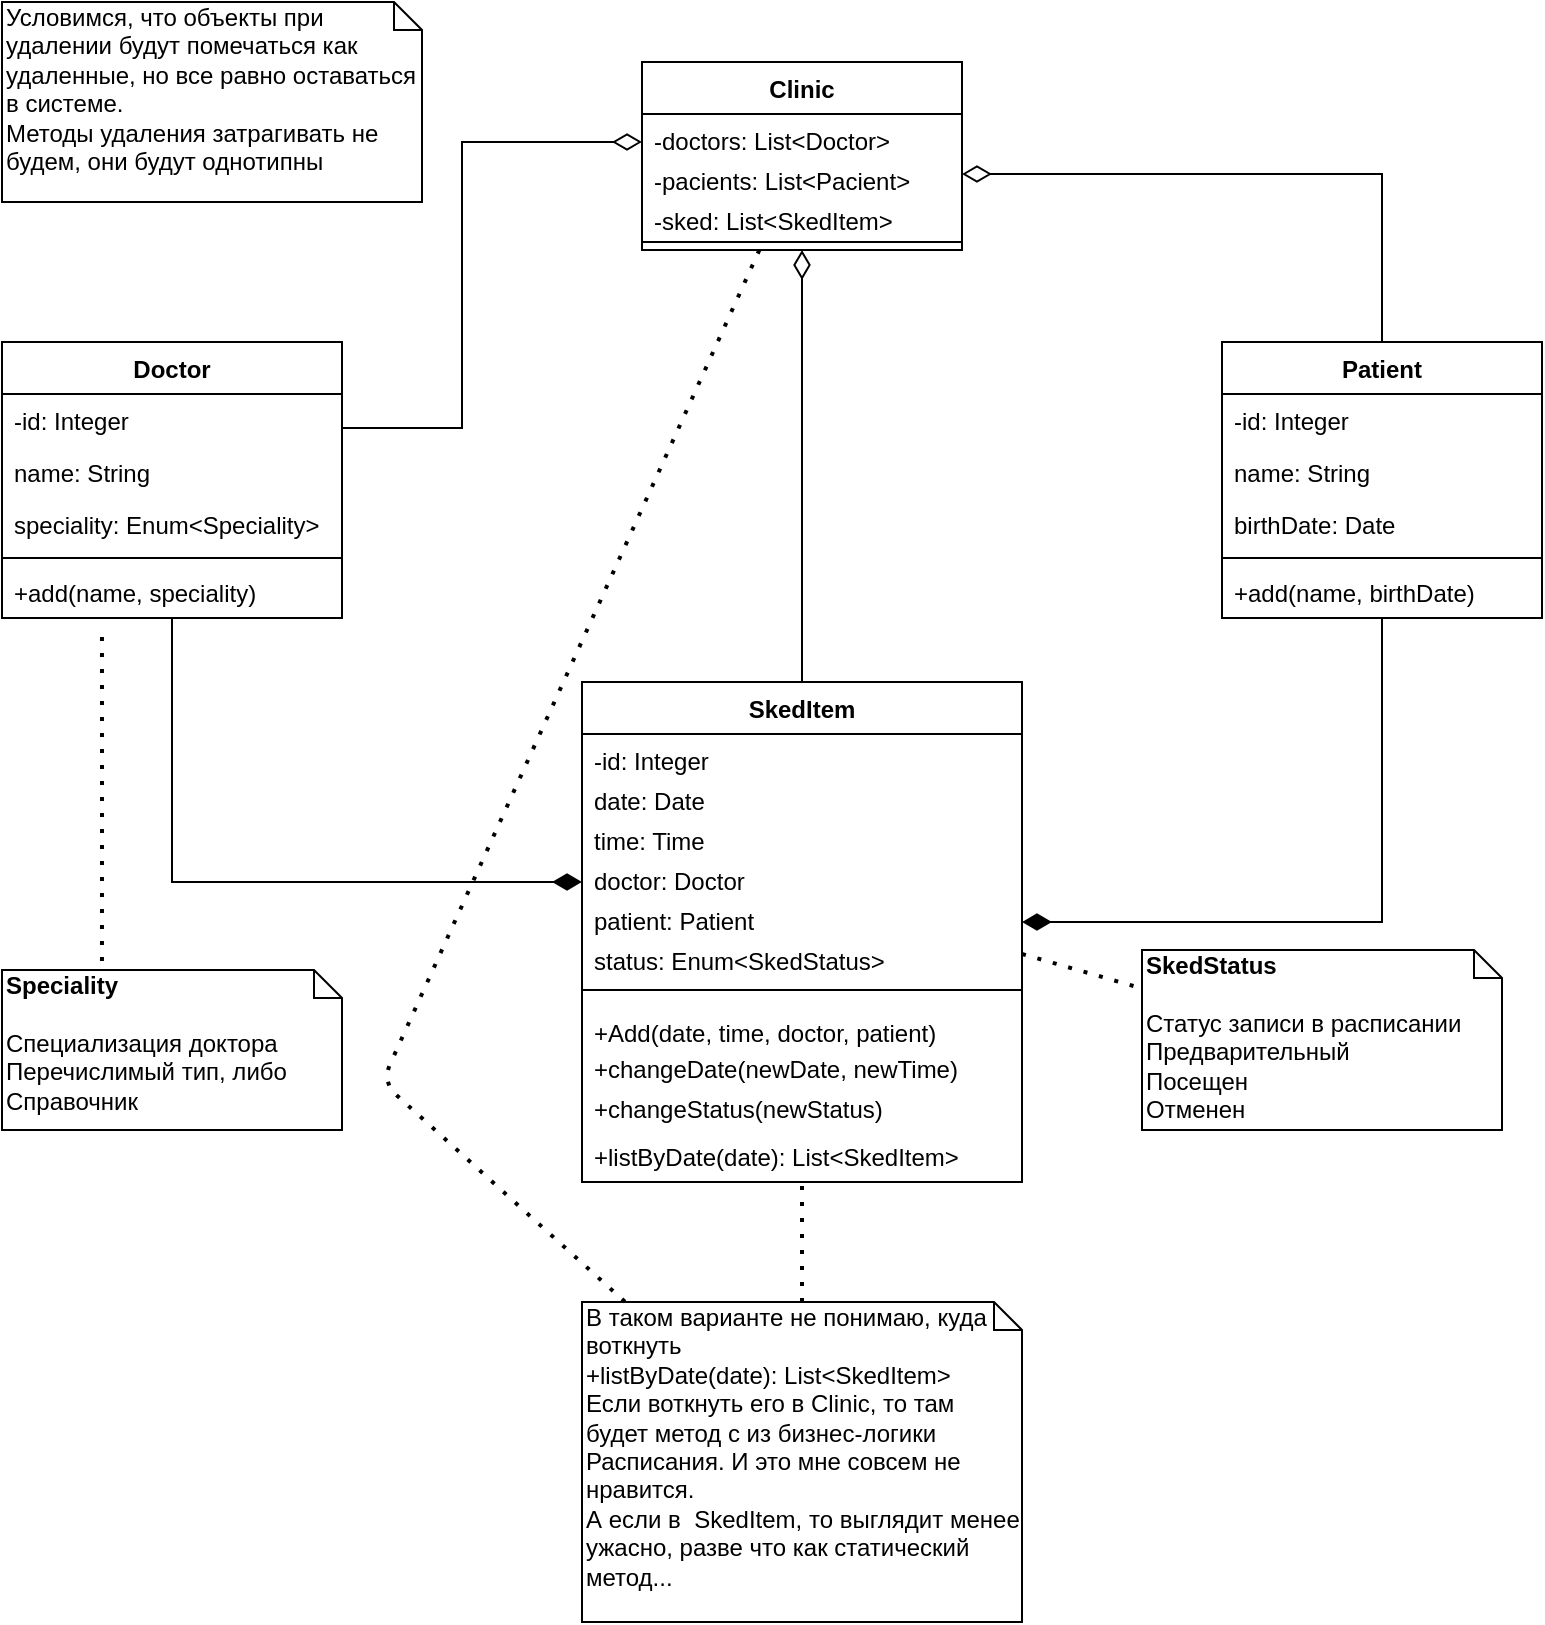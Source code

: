 <mxfile version="13.8.0" type="github" pages="2">
  <diagram id="C5RBs43oDa-KdzZeNtuy" name="Actual">
    <mxGraphModel dx="1422" dy="882" grid="1" gridSize="10" guides="1" tooltips="1" connect="1" arrows="1" fold="1" page="1" pageScale="1" pageWidth="827" pageHeight="1169" math="0" shadow="0">
      <root>
        <mxCell id="WIyWlLk6GJQsqaUBKTNV-0" />
        <mxCell id="WIyWlLk6GJQsqaUBKTNV-1" parent="WIyWlLk6GJQsqaUBKTNV-0" />
        <mxCell id="gz5u4yHDHs7ERX3W2ZZz-30" style="edgeStyle=orthogonalEdgeStyle;rounded=0;sketch=0;jumpSize=10;orthogonalLoop=1;jettySize=auto;html=1;entryX=1;entryY=0.5;entryDx=0;entryDy=0;shadow=0;startArrow=none;startFill=0;endArrow=diamondThin;endFill=0;endSize=12;" parent="WIyWlLk6GJQsqaUBKTNV-1" source="rfnlGcpkdzYErw1_nGnr-9" target="rfnlGcpkdzYErw1_nGnr-1" edge="1">
          <mxGeometry relative="1" as="geometry">
            <mxPoint x="680" y="206" as="sourcePoint" />
          </mxGeometry>
        </mxCell>
        <mxCell id="gz5u4yHDHs7ERX3W2ZZz-29" style="edgeStyle=orthogonalEdgeStyle;rounded=0;sketch=0;orthogonalLoop=1;jettySize=auto;html=1;shadow=0;startArrow=none;startFill=0;endArrow=diamondThin;endFill=0;endSize=12;jumpSize=10;" parent="WIyWlLk6GJQsqaUBKTNV-1" source="rfnlGcpkdzYErw1_nGnr-5" target="gz5u4yHDHs7ERX3W2ZZz-0" edge="1">
          <mxGeometry relative="1" as="geometry">
            <mxPoint x="185" y="206" as="sourcePoint" />
            <Array as="points">
              <mxPoint x="260" y="233" />
              <mxPoint x="260" y="90" />
            </Array>
          </mxGeometry>
        </mxCell>
        <mxCell id="gz5u4yHDHs7ERX3W2ZZz-0" value="Clinic" style="swimlane;fontStyle=1;align=center;verticalAlign=top;childLayout=stackLayout;horizontal=1;startSize=26;horizontalStack=0;resizeParent=1;resizeParentMax=0;resizeLast=0;collapsible=1;marginBottom=0;" parent="WIyWlLk6GJQsqaUBKTNV-1" vertex="1">
          <mxGeometry x="350" y="50" width="160" height="94" as="geometry" />
        </mxCell>
        <mxCell id="rfnlGcpkdzYErw1_nGnr-2" value="-doctors: List&lt;Doctor&gt;" style="text;strokeColor=none;fillColor=none;align=left;verticalAlign=top;spacingLeft=4;spacingRight=4;overflow=hidden;rotatable=0;points=[[0,0.5],[1,0.5]];portConstraint=eastwest;" parent="gz5u4yHDHs7ERX3W2ZZz-0" vertex="1">
          <mxGeometry y="26" width="160" height="20" as="geometry" />
        </mxCell>
        <mxCell id="rfnlGcpkdzYErw1_nGnr-1" value="-pacients: List&lt;Pacient&gt;" style="text;strokeColor=none;fillColor=none;align=left;verticalAlign=top;spacingLeft=4;spacingRight=4;overflow=hidden;rotatable=0;points=[[0,0.5],[1,0.5]];portConstraint=eastwest;" parent="gz5u4yHDHs7ERX3W2ZZz-0" vertex="1">
          <mxGeometry y="46" width="160" height="20" as="geometry" />
        </mxCell>
        <mxCell id="rfnlGcpkdzYErw1_nGnr-0" value="-sked: List&lt;SkedItem&gt;" style="text;strokeColor=none;fillColor=none;align=left;verticalAlign=top;spacingLeft=4;spacingRight=4;overflow=hidden;rotatable=0;points=[[0,0.5],[1,0.5]];portConstraint=eastwest;" parent="gz5u4yHDHs7ERX3W2ZZz-0" vertex="1">
          <mxGeometry y="66" width="160" height="20" as="geometry" />
        </mxCell>
        <mxCell id="gz5u4yHDHs7ERX3W2ZZz-2" value="" style="line;strokeWidth=1;fillColor=none;align=left;verticalAlign=middle;spacingTop=-1;spacingLeft=3;spacingRight=3;rotatable=0;labelPosition=right;points=[];portConstraint=eastwest;" parent="gz5u4yHDHs7ERX3W2ZZz-0" vertex="1">
          <mxGeometry y="86" width="160" height="8" as="geometry" />
        </mxCell>
        <mxCell id="gz5u4yHDHs7ERX3W2ZZz-33" style="edgeStyle=orthogonalEdgeStyle;rounded=0;sketch=0;jumpSize=10;orthogonalLoop=1;jettySize=auto;html=1;shadow=0;startArrow=none;startFill=0;endArrow=diamondThin;endFill=1;endSize=12;" parent="WIyWlLk6GJQsqaUBKTNV-1" source="rfnlGcpkdzYErw1_nGnr-5" target="gz5u4yHDHs7ERX3W2ZZz-8" edge="1">
          <mxGeometry relative="1" as="geometry">
            <mxPoint x="180" y="479" as="sourcePoint" />
            <mxPoint x="70" y="300" as="targetPoint" />
            <Array as="points">
              <mxPoint x="115" y="460" />
            </Array>
          </mxGeometry>
        </mxCell>
        <mxCell id="gz5u4yHDHs7ERX3W2ZZz-8" value="SkedItem" style="swimlane;fontStyle=1;align=center;verticalAlign=top;childLayout=stackLayout;horizontal=1;startSize=26;horizontalStack=0;resizeParent=1;resizeParentMax=0;resizeLast=0;collapsible=1;marginBottom=0;" parent="WIyWlLk6GJQsqaUBKTNV-1" vertex="1">
          <mxGeometry x="320" y="360" width="220" height="250" as="geometry" />
        </mxCell>
        <mxCell id="gz5u4yHDHs7ERX3W2ZZz-37" value="-id: Integer" style="text;strokeColor=none;fillColor=none;align=left;verticalAlign=top;spacingLeft=4;spacingRight=4;overflow=hidden;rotatable=0;points=[[0,0.5],[1,0.5]];portConstraint=eastwest;" parent="gz5u4yHDHs7ERX3W2ZZz-8" vertex="1">
          <mxGeometry y="26" width="220" height="20" as="geometry" />
        </mxCell>
        <mxCell id="rfnlGcpkdzYErw1_nGnr-20" value="date: Date" style="text;strokeColor=none;fillColor=none;align=left;verticalAlign=top;spacingLeft=4;spacingRight=4;overflow=hidden;rotatable=0;points=[[0,0.5],[1,0.5]];portConstraint=eastwest;" parent="gz5u4yHDHs7ERX3W2ZZz-8" vertex="1">
          <mxGeometry y="46" width="220" height="20" as="geometry" />
        </mxCell>
        <mxCell id="gz5u4yHDHs7ERX3W2ZZz-38" value="time: Time" style="text;strokeColor=none;fillColor=none;align=left;verticalAlign=top;spacingLeft=4;spacingRight=4;overflow=hidden;rotatable=0;points=[[0,0.5],[1,0.5]];portConstraint=eastwest;" parent="gz5u4yHDHs7ERX3W2ZZz-8" vertex="1">
          <mxGeometry y="66" width="220" height="20" as="geometry" />
        </mxCell>
        <mxCell id="rfnlGcpkdzYErw1_nGnr-14" value="doctor: Doctor" style="text;strokeColor=none;fillColor=none;align=left;verticalAlign=top;spacingLeft=4;spacingRight=4;overflow=hidden;rotatable=0;points=[[0,0.5],[1,0.5]];portConstraint=eastwest;" parent="gz5u4yHDHs7ERX3W2ZZz-8" vertex="1">
          <mxGeometry y="86" width="220" height="20" as="geometry" />
        </mxCell>
        <mxCell id="rfnlGcpkdzYErw1_nGnr-15" value="patient: Patient" style="text;strokeColor=none;fillColor=none;align=left;verticalAlign=top;spacingLeft=4;spacingRight=4;overflow=hidden;rotatable=0;points=[[0,0.5],[1,0.5]];portConstraint=eastwest;" parent="gz5u4yHDHs7ERX3W2ZZz-8" vertex="1">
          <mxGeometry y="106" width="220" height="20" as="geometry" />
        </mxCell>
        <mxCell id="rfnlGcpkdzYErw1_nGnr-22" value="status: Enum&lt;SkedStatus&gt;" style="text;strokeColor=none;fillColor=none;align=left;verticalAlign=top;spacingLeft=4;spacingRight=4;overflow=hidden;rotatable=0;points=[[0,0.5],[1,0.5]];portConstraint=eastwest;" parent="gz5u4yHDHs7ERX3W2ZZz-8" vertex="1">
          <mxGeometry y="126" width="220" height="20" as="geometry" />
        </mxCell>
        <mxCell id="gz5u4yHDHs7ERX3W2ZZz-10" value="" style="line;strokeWidth=1;fillColor=none;align=left;verticalAlign=middle;spacingTop=-1;spacingLeft=3;spacingRight=3;rotatable=0;labelPosition=right;points=[];portConstraint=eastwest;" parent="gz5u4yHDHs7ERX3W2ZZz-8" vertex="1">
          <mxGeometry y="146" width="220" height="16" as="geometry" />
        </mxCell>
        <mxCell id="rfnlGcpkdzYErw1_nGnr-23" value="+Add(date, time, doctor, patient)" style="text;strokeColor=none;fillColor=none;align=left;verticalAlign=top;spacingLeft=4;spacingRight=4;overflow=hidden;rotatable=0;points=[[0,0.5],[1,0.5]];portConstraint=eastwest;" parent="gz5u4yHDHs7ERX3W2ZZz-8" vertex="1">
          <mxGeometry y="162" width="220" height="18" as="geometry" />
        </mxCell>
        <mxCell id="rfnlGcpkdzYErw1_nGnr-24" value="+changeDate(newDate, newTime)" style="text;strokeColor=none;fillColor=none;align=left;verticalAlign=top;spacingLeft=4;spacingRight=4;overflow=hidden;rotatable=0;points=[[0,0.5],[1,0.5]];portConstraint=eastwest;" parent="gz5u4yHDHs7ERX3W2ZZz-8" vertex="1">
          <mxGeometry y="180" width="220" height="20" as="geometry" />
        </mxCell>
        <mxCell id="rfnlGcpkdzYErw1_nGnr-27" value="+changeStatus(newStatus)" style="text;strokeColor=none;fillColor=none;align=left;verticalAlign=top;spacingLeft=4;spacingRight=4;overflow=hidden;rotatable=0;points=[[0,0.5],[1,0.5]];portConstraint=eastwest;" parent="gz5u4yHDHs7ERX3W2ZZz-8" vertex="1">
          <mxGeometry y="200" width="220" height="24" as="geometry" />
        </mxCell>
        <mxCell id="wyjcbXv0Y3rbHrXeva_l-3" value="+listByDate(date): List&lt;SkedItem&gt;" style="text;strokeColor=none;fillColor=none;align=left;verticalAlign=top;spacingLeft=4;spacingRight=4;overflow=hidden;rotatable=0;points=[[0,0.5],[1,0.5]];portConstraint=eastwest;" parent="gz5u4yHDHs7ERX3W2ZZz-8" vertex="1">
          <mxGeometry y="224" width="220" height="26" as="geometry" />
        </mxCell>
        <mxCell id="rfnlGcpkdzYErw1_nGnr-13" style="edgeStyle=orthogonalEdgeStyle;rounded=0;sketch=0;orthogonalLoop=1;jettySize=auto;html=1;shadow=0;startArrow=none;startFill=0;endArrow=diamondThin;endFill=0;endSize=12;jumpSize=10;" parent="WIyWlLk6GJQsqaUBKTNV-1" source="gz5u4yHDHs7ERX3W2ZZz-8" target="gz5u4yHDHs7ERX3W2ZZz-0" edge="1">
          <mxGeometry relative="1" as="geometry">
            <mxPoint x="190" y="243" as="sourcePoint" />
            <mxPoint x="430" y="280" as="targetPoint" />
          </mxGeometry>
        </mxCell>
        <mxCell id="rfnlGcpkdzYErw1_nGnr-16" style="edgeStyle=orthogonalEdgeStyle;rounded=0;sketch=0;jumpSize=10;orthogonalLoop=1;jettySize=auto;html=1;shadow=0;startArrow=none;startFill=0;endArrow=diamondThin;endFill=1;endSize=12;" parent="WIyWlLk6GJQsqaUBKTNV-1" source="rfnlGcpkdzYErw1_nGnr-9" target="gz5u4yHDHs7ERX3W2ZZz-8" edge="1">
          <mxGeometry relative="1" as="geometry">
            <mxPoint x="110" y="286" as="sourcePoint" />
            <mxPoint x="360" y="470" as="targetPoint" />
            <Array as="points">
              <mxPoint x="720" y="480" />
            </Array>
          </mxGeometry>
        </mxCell>
        <mxCell id="rfnlGcpkdzYErw1_nGnr-28" value="&lt;b&gt;Speciality&lt;/b&gt;&lt;br&gt;&lt;br&gt;Специализация доктора&lt;br&gt;Перечислимый тип, либо Справочник" style="shape=note;whiteSpace=wrap;html=1;size=14;verticalAlign=top;align=left;spacingTop=-6;" parent="WIyWlLk6GJQsqaUBKTNV-1" vertex="1">
          <mxGeometry x="30" y="504" width="170" height="80" as="geometry" />
        </mxCell>
        <mxCell id="rfnlGcpkdzYErw1_nGnr-29" value="&lt;b&gt;SkedStatus&lt;/b&gt;&lt;br&gt;&lt;br&gt;Статус записи в расписании&lt;br&gt;Предварительный&lt;br&gt;Посещен&lt;br&gt;Отменен" style="shape=note;whiteSpace=wrap;html=1;size=14;verticalAlign=top;align=left;spacingTop=-6;" parent="WIyWlLk6GJQsqaUBKTNV-1" vertex="1">
          <mxGeometry x="600" y="494" width="180" height="90" as="geometry" />
        </mxCell>
        <mxCell id="rfnlGcpkdzYErw1_nGnr-5" value="Doctor" style="swimlane;fontStyle=1;align=center;verticalAlign=top;childLayout=stackLayout;horizontal=1;startSize=26;horizontalStack=0;resizeParent=1;resizeParentMax=0;resizeLast=0;collapsible=1;marginBottom=0;" parent="WIyWlLk6GJQsqaUBKTNV-1" vertex="1">
          <mxGeometry x="30" y="190" width="170" height="138" as="geometry" />
        </mxCell>
        <mxCell id="rfnlGcpkdzYErw1_nGnr-19" value="-id: Integer" style="text;strokeColor=none;fillColor=none;align=left;verticalAlign=top;spacingLeft=4;spacingRight=4;overflow=hidden;rotatable=0;points=[[0,0.5],[1,0.5]];portConstraint=eastwest;" parent="rfnlGcpkdzYErw1_nGnr-5" vertex="1">
          <mxGeometry y="26" width="170" height="26" as="geometry" />
        </mxCell>
        <mxCell id="rfnlGcpkdzYErw1_nGnr-6" value="name: String" style="text;strokeColor=none;fillColor=none;align=left;verticalAlign=top;spacingLeft=4;spacingRight=4;overflow=hidden;rotatable=0;points=[[0,0.5],[1,0.5]];portConstraint=eastwest;" parent="rfnlGcpkdzYErw1_nGnr-5" vertex="1">
          <mxGeometry y="52" width="170" height="26" as="geometry" />
        </mxCell>
        <mxCell id="rfnlGcpkdzYErw1_nGnr-17" value="speciality: Enum&lt;Speciality&gt;" style="text;strokeColor=none;fillColor=none;align=left;verticalAlign=top;spacingLeft=4;spacingRight=4;overflow=hidden;rotatable=0;points=[[0,0.5],[1,0.5]];portConstraint=eastwest;" parent="rfnlGcpkdzYErw1_nGnr-5" vertex="1">
          <mxGeometry y="78" width="170" height="26" as="geometry" />
        </mxCell>
        <mxCell id="rfnlGcpkdzYErw1_nGnr-7" value="" style="line;strokeWidth=1;fillColor=none;align=left;verticalAlign=middle;spacingTop=-1;spacingLeft=3;spacingRight=3;rotatable=0;labelPosition=right;points=[];portConstraint=eastwest;" parent="rfnlGcpkdzYErw1_nGnr-5" vertex="1">
          <mxGeometry y="104" width="170" height="8" as="geometry" />
        </mxCell>
        <mxCell id="rfnlGcpkdzYErw1_nGnr-8" value="+add(name, speciality)" style="text;strokeColor=none;fillColor=none;align=left;verticalAlign=top;spacingLeft=4;spacingRight=4;overflow=hidden;rotatable=0;points=[[0,0.5],[1,0.5]];portConstraint=eastwest;" parent="rfnlGcpkdzYErw1_nGnr-5" vertex="1">
          <mxGeometry y="112" width="170" height="26" as="geometry" />
        </mxCell>
        <mxCell id="rfnlGcpkdzYErw1_nGnr-9" value="Patient" style="swimlane;fontStyle=1;align=center;verticalAlign=top;childLayout=stackLayout;horizontal=1;startSize=26;horizontalStack=0;resizeParent=1;resizeParentMax=0;resizeLast=0;collapsible=1;marginBottom=0;" parent="WIyWlLk6GJQsqaUBKTNV-1" vertex="1">
          <mxGeometry x="640" y="190" width="160" height="138" as="geometry" />
        </mxCell>
        <mxCell id="rfnlGcpkdzYErw1_nGnr-18" value="-id: Integer" style="text;strokeColor=none;fillColor=none;align=left;verticalAlign=top;spacingLeft=4;spacingRight=4;overflow=hidden;rotatable=0;points=[[0,0.5],[1,0.5]];portConstraint=eastwest;" parent="rfnlGcpkdzYErw1_nGnr-9" vertex="1">
          <mxGeometry y="26" width="160" height="26" as="geometry" />
        </mxCell>
        <mxCell id="rfnlGcpkdzYErw1_nGnr-21" value="name: String" style="text;strokeColor=none;fillColor=none;align=left;verticalAlign=top;spacingLeft=4;spacingRight=4;overflow=hidden;rotatable=0;points=[[0,0.5],[1,0.5]];portConstraint=eastwest;" parent="rfnlGcpkdzYErw1_nGnr-9" vertex="1">
          <mxGeometry y="52" width="160" height="26" as="geometry" />
        </mxCell>
        <mxCell id="rfnlGcpkdzYErw1_nGnr-10" value="birthDate: Date" style="text;strokeColor=none;fillColor=none;align=left;verticalAlign=top;spacingLeft=4;spacingRight=4;overflow=hidden;rotatable=0;points=[[0,0.5],[1,0.5]];portConstraint=eastwest;" parent="rfnlGcpkdzYErw1_nGnr-9" vertex="1">
          <mxGeometry y="78" width="160" height="26" as="geometry" />
        </mxCell>
        <mxCell id="rfnlGcpkdzYErw1_nGnr-11" value="" style="line;strokeWidth=1;fillColor=none;align=left;verticalAlign=middle;spacingTop=-1;spacingLeft=3;spacingRight=3;rotatable=0;labelPosition=right;points=[];portConstraint=eastwest;" parent="rfnlGcpkdzYErw1_nGnr-9" vertex="1">
          <mxGeometry y="104" width="160" height="8" as="geometry" />
        </mxCell>
        <mxCell id="rfnlGcpkdzYErw1_nGnr-12" value="+add(name, birthDate)" style="text;strokeColor=none;fillColor=none;align=left;verticalAlign=top;spacingLeft=4;spacingRight=4;overflow=hidden;rotatable=0;points=[[0,0.5],[1,0.5]];portConstraint=eastwest;" parent="rfnlGcpkdzYErw1_nGnr-9" vertex="1">
          <mxGeometry y="112" width="160" height="26" as="geometry" />
        </mxCell>
        <mxCell id="rfnlGcpkdzYErw1_nGnr-30" value="" style="endArrow=none;dashed=1;html=1;dashPattern=1 3;strokeWidth=2;exitX=0.294;exitY=-0.057;exitDx=0;exitDy=0;exitPerimeter=0;entryX=0.294;entryY=1.154;entryDx=0;entryDy=0;entryPerimeter=0;" parent="WIyWlLk6GJQsqaUBKTNV-1" source="rfnlGcpkdzYErw1_nGnr-28" target="rfnlGcpkdzYErw1_nGnr-8" edge="1">
          <mxGeometry width="50" height="50" relative="1" as="geometry">
            <mxPoint x="390" y="450" as="sourcePoint" />
            <mxPoint x="440" y="400" as="targetPoint" />
            <Array as="points">
              <mxPoint x="80" y="400" />
            </Array>
          </mxGeometry>
        </mxCell>
        <mxCell id="rfnlGcpkdzYErw1_nGnr-31" value="" style="endArrow=none;dashed=1;html=1;dashPattern=1 3;strokeWidth=2;exitX=1;exitY=0.5;exitDx=0;exitDy=0;" parent="WIyWlLk6GJQsqaUBKTNV-1" source="rfnlGcpkdzYErw1_nGnr-22" target="rfnlGcpkdzYErw1_nGnr-29" edge="1">
          <mxGeometry width="50" height="50" relative="1" as="geometry">
            <mxPoint x="390" y="450" as="sourcePoint" />
            <mxPoint x="440" y="400" as="targetPoint" />
          </mxGeometry>
        </mxCell>
        <mxCell id="rfnlGcpkdzYErw1_nGnr-32" value="Условимся, что объекты при удалении будут помечаться как удаленные, но все равно оставаться в системе.&lt;br&gt;Методы удаления затрагивать не будем, они будут однотипны" style="shape=note;whiteSpace=wrap;html=1;size=14;verticalAlign=top;align=left;spacingTop=-6;" parent="WIyWlLk6GJQsqaUBKTNV-1" vertex="1">
          <mxGeometry x="30" y="20" width="210" height="100" as="geometry" />
        </mxCell>
        <mxCell id="3D1pl-3RAQfo5_xkP_K4-1" value="В таком варианте не понимаю, куда воткнуть&amp;nbsp;&lt;br&gt;&lt;span&gt;+listByDate(date): List&amp;lt;SkedItem&amp;gt;&lt;br&gt;&lt;/span&gt;Если воткнуть его в Clinic, то там будет метод с из бизнес-логики Расписания. И это мне совсем не нравится.&lt;br&gt;А если в&amp;nbsp; SkedItem, то выглядит менее ужасно, разве что как статический метод..." style="shape=note;whiteSpace=wrap;html=1;size=14;verticalAlign=top;align=left;spacingTop=-6;" vertex="1" parent="WIyWlLk6GJQsqaUBKTNV-1">
          <mxGeometry x="320" y="670" width="220" height="160" as="geometry" />
        </mxCell>
        <mxCell id="3D1pl-3RAQfo5_xkP_K4-2" value="" style="endArrow=none;dashed=1;html=1;dashPattern=1 3;strokeWidth=2;" edge="1" parent="WIyWlLk6GJQsqaUBKTNV-1" source="3D1pl-3RAQfo5_xkP_K4-1" target="gz5u4yHDHs7ERX3W2ZZz-8">
          <mxGeometry width="50" height="50" relative="1" as="geometry">
            <mxPoint x="390" y="780" as="sourcePoint" />
            <mxPoint x="440" y="730" as="targetPoint" />
          </mxGeometry>
        </mxCell>
        <mxCell id="3D1pl-3RAQfo5_xkP_K4-3" value="" style="endArrow=none;dashed=1;html=1;dashPattern=1 3;strokeWidth=2;" edge="1" parent="WIyWlLk6GJQsqaUBKTNV-1" source="gz5u4yHDHs7ERX3W2ZZz-0" target="3D1pl-3RAQfo5_xkP_K4-1">
          <mxGeometry width="50" height="50" relative="1" as="geometry">
            <mxPoint x="390" y="780" as="sourcePoint" />
            <mxPoint x="220" y="750" as="targetPoint" />
            <Array as="points">
              <mxPoint x="220" y="560" />
            </Array>
          </mxGeometry>
        </mxCell>
      </root>
    </mxGraphModel>
  </diagram>
  <diagram id="EusVqf7I4EKpuntJWX6y" name="Old">
    <mxGraphModel dx="1422" dy="882" grid="1" gridSize="10" guides="1" tooltips="1" connect="1" arrows="1" fold="1" page="1" pageScale="1" pageWidth="827" pageHeight="1169" math="0" shadow="0">
      <root>
        <mxCell id="aN6u7yB1DKZxCV5Vga13-0" />
        <mxCell id="aN6u7yB1DKZxCV5Vga13-1" parent="aN6u7yB1DKZxCV5Vga13-0" />
        <mxCell id="Q71p1MWhTe1LTBSPQIjX-0" style="edgeStyle=orthogonalEdgeStyle;rounded=0;sketch=0;jumpSize=10;orthogonalLoop=1;jettySize=auto;html=1;entryX=1;entryY=0.5;entryDx=0;entryDy=0;shadow=0;startArrow=none;startFill=0;endArrow=diamondThin;endFill=0;endSize=12;" edge="1" parent="aN6u7yB1DKZxCV5Vga13-1" source="Q71p1MWhTe1LTBSPQIjX-34" target="Q71p1MWhTe1LTBSPQIjX-4">
          <mxGeometry relative="1" as="geometry">
            <mxPoint x="680" y="206" as="sourcePoint" />
          </mxGeometry>
        </mxCell>
        <mxCell id="Q71p1MWhTe1LTBSPQIjX-1" style="edgeStyle=orthogonalEdgeStyle;rounded=0;sketch=0;orthogonalLoop=1;jettySize=auto;html=1;shadow=0;startArrow=none;startFill=0;endArrow=diamondThin;endFill=0;endSize=12;jumpSize=10;" edge="1" parent="aN6u7yB1DKZxCV5Vga13-1" source="Q71p1MWhTe1LTBSPQIjX-28" target="Q71p1MWhTe1LTBSPQIjX-2">
          <mxGeometry relative="1" as="geometry">
            <mxPoint x="185" y="206" as="sourcePoint" />
            <Array as="points">
              <mxPoint x="260" y="233" />
              <mxPoint x="260" y="90" />
            </Array>
          </mxGeometry>
        </mxCell>
        <mxCell id="Q71p1MWhTe1LTBSPQIjX-2" value="Clinic" style="swimlane;fontStyle=1;align=center;verticalAlign=top;childLayout=stackLayout;horizontal=1;startSize=26;horizontalStack=0;resizeParent=1;resizeParentMax=0;resizeLast=0;collapsible=1;marginBottom=0;" vertex="1" parent="aN6u7yB1DKZxCV5Vga13-1">
          <mxGeometry x="350" y="50" width="160" height="94" as="geometry" />
        </mxCell>
        <mxCell id="Q71p1MWhTe1LTBSPQIjX-3" value="-doctors: List&lt;Doctor&gt;" style="text;strokeColor=none;fillColor=none;align=left;verticalAlign=top;spacingLeft=4;spacingRight=4;overflow=hidden;rotatable=0;points=[[0,0.5],[1,0.5]];portConstraint=eastwest;" vertex="1" parent="Q71p1MWhTe1LTBSPQIjX-2">
          <mxGeometry y="26" width="160" height="20" as="geometry" />
        </mxCell>
        <mxCell id="Q71p1MWhTe1LTBSPQIjX-4" value="-pacients: List&lt;Pacient&gt;" style="text;strokeColor=none;fillColor=none;align=left;verticalAlign=top;spacingLeft=4;spacingRight=4;overflow=hidden;rotatable=0;points=[[0,0.5],[1,0.5]];portConstraint=eastwest;" vertex="1" parent="Q71p1MWhTe1LTBSPQIjX-2">
          <mxGeometry y="46" width="160" height="20" as="geometry" />
        </mxCell>
        <mxCell id="Q71p1MWhTe1LTBSPQIjX-5" value="-sked: Sked" style="text;strokeColor=none;fillColor=none;align=left;verticalAlign=top;spacingLeft=4;spacingRight=4;overflow=hidden;rotatable=0;points=[[0,0.5],[1,0.5]];portConstraint=eastwest;" vertex="1" parent="Q71p1MWhTe1LTBSPQIjX-2">
          <mxGeometry y="66" width="160" height="20" as="geometry" />
        </mxCell>
        <mxCell id="Q71p1MWhTe1LTBSPQIjX-6" value="" style="line;strokeWidth=1;fillColor=none;align=left;verticalAlign=middle;spacingTop=-1;spacingLeft=3;spacingRight=3;rotatable=0;labelPosition=right;points=[];portConstraint=eastwest;" vertex="1" parent="Q71p1MWhTe1LTBSPQIjX-2">
          <mxGeometry y="86" width="160" height="8" as="geometry" />
        </mxCell>
        <mxCell id="Q71p1MWhTe1LTBSPQIjX-7" style="edgeStyle=orthogonalEdgeStyle;rounded=0;sketch=0;jumpSize=10;orthogonalLoop=1;jettySize=auto;html=1;shadow=0;startArrow=none;startFill=0;endArrow=diamondThin;endFill=1;endSize=12;" edge="1" parent="aN6u7yB1DKZxCV5Vga13-1" source="Q71p1MWhTe1LTBSPQIjX-28" target="Q71p1MWhTe1LTBSPQIjX-12">
          <mxGeometry relative="1" as="geometry">
            <mxPoint x="180" y="479" as="sourcePoint" />
            <mxPoint x="70" y="300" as="targetPoint" />
            <Array as="points">
              <mxPoint x="115" y="460" />
            </Array>
          </mxGeometry>
        </mxCell>
        <mxCell id="Q71p1MWhTe1LTBSPQIjX-8" value="Sked" style="swimlane;fontStyle=1;align=center;verticalAlign=top;childLayout=stackLayout;horizontal=1;startSize=26;horizontalStack=0;resizeParent=1;resizeParentMax=0;resizeLast=0;collapsible=1;marginBottom=0;" vertex="1" parent="aN6u7yB1DKZxCV5Vga13-1">
          <mxGeometry x="320" y="220" width="220" height="86" as="geometry" />
        </mxCell>
        <mxCell id="Q71p1MWhTe1LTBSPQIjX-9" value="-items: List&lt;SkedItem&gt;" style="text;strokeColor=none;fillColor=none;align=left;verticalAlign=top;spacingLeft=4;spacingRight=4;overflow=hidden;rotatable=0;points=[[0,0.5],[1,0.5]];portConstraint=eastwest;" vertex="1" parent="Q71p1MWhTe1LTBSPQIjX-8">
          <mxGeometry y="26" width="220" height="26" as="geometry" />
        </mxCell>
        <mxCell id="Q71p1MWhTe1LTBSPQIjX-10" value="" style="line;strokeWidth=1;fillColor=none;align=left;verticalAlign=middle;spacingTop=-1;spacingLeft=3;spacingRight=3;rotatable=0;labelPosition=right;points=[];portConstraint=eastwest;" vertex="1" parent="Q71p1MWhTe1LTBSPQIjX-8">
          <mxGeometry y="52" width="220" height="8" as="geometry" />
        </mxCell>
        <mxCell id="Q71p1MWhTe1LTBSPQIjX-11" value="+listByDate(date): List&lt;SkedItem&gt;" style="text;strokeColor=none;fillColor=none;align=left;verticalAlign=top;spacingLeft=4;spacingRight=4;overflow=hidden;rotatable=0;points=[[0,0.5],[1,0.5]];portConstraint=eastwest;" vertex="1" parent="Q71p1MWhTe1LTBSPQIjX-8">
          <mxGeometry y="60" width="220" height="26" as="geometry" />
        </mxCell>
        <mxCell id="Q71p1MWhTe1LTBSPQIjX-12" value="SkedItem" style="swimlane;fontStyle=1;align=center;verticalAlign=top;childLayout=stackLayout;horizontal=1;startSize=26;horizontalStack=0;resizeParent=1;resizeParentMax=0;resizeLast=0;collapsible=1;marginBottom=0;" vertex="1" parent="aN6u7yB1DKZxCV5Vga13-1">
          <mxGeometry x="320" y="360" width="220" height="224" as="geometry" />
        </mxCell>
        <mxCell id="Q71p1MWhTe1LTBSPQIjX-13" value="-id: Integer" style="text;strokeColor=none;fillColor=none;align=left;verticalAlign=top;spacingLeft=4;spacingRight=4;overflow=hidden;rotatable=0;points=[[0,0.5],[1,0.5]];portConstraint=eastwest;" vertex="1" parent="Q71p1MWhTe1LTBSPQIjX-12">
          <mxGeometry y="26" width="220" height="20" as="geometry" />
        </mxCell>
        <mxCell id="Q71p1MWhTe1LTBSPQIjX-14" value="date: Date" style="text;strokeColor=none;fillColor=none;align=left;verticalAlign=top;spacingLeft=4;spacingRight=4;overflow=hidden;rotatable=0;points=[[0,0.5],[1,0.5]];portConstraint=eastwest;" vertex="1" parent="Q71p1MWhTe1LTBSPQIjX-12">
          <mxGeometry y="46" width="220" height="20" as="geometry" />
        </mxCell>
        <mxCell id="Q71p1MWhTe1LTBSPQIjX-15" value="time: Time" style="text;strokeColor=none;fillColor=none;align=left;verticalAlign=top;spacingLeft=4;spacingRight=4;overflow=hidden;rotatable=0;points=[[0,0.5],[1,0.5]];portConstraint=eastwest;" vertex="1" parent="Q71p1MWhTe1LTBSPQIjX-12">
          <mxGeometry y="66" width="220" height="20" as="geometry" />
        </mxCell>
        <mxCell id="Q71p1MWhTe1LTBSPQIjX-16" value="doctor: Doctor" style="text;strokeColor=none;fillColor=none;align=left;verticalAlign=top;spacingLeft=4;spacingRight=4;overflow=hidden;rotatable=0;points=[[0,0.5],[1,0.5]];portConstraint=eastwest;" vertex="1" parent="Q71p1MWhTe1LTBSPQIjX-12">
          <mxGeometry y="86" width="220" height="20" as="geometry" />
        </mxCell>
        <mxCell id="Q71p1MWhTe1LTBSPQIjX-17" value="patient: Patient" style="text;strokeColor=none;fillColor=none;align=left;verticalAlign=top;spacingLeft=4;spacingRight=4;overflow=hidden;rotatable=0;points=[[0,0.5],[1,0.5]];portConstraint=eastwest;" vertex="1" parent="Q71p1MWhTe1LTBSPQIjX-12">
          <mxGeometry y="106" width="220" height="20" as="geometry" />
        </mxCell>
        <mxCell id="Q71p1MWhTe1LTBSPQIjX-18" value="status: Enum&lt;SkedStatus&gt;" style="text;strokeColor=none;fillColor=none;align=left;verticalAlign=top;spacingLeft=4;spacingRight=4;overflow=hidden;rotatable=0;points=[[0,0.5],[1,0.5]];portConstraint=eastwest;" vertex="1" parent="Q71p1MWhTe1LTBSPQIjX-12">
          <mxGeometry y="126" width="220" height="20" as="geometry" />
        </mxCell>
        <mxCell id="Q71p1MWhTe1LTBSPQIjX-19" value="" style="line;strokeWidth=1;fillColor=none;align=left;verticalAlign=middle;spacingTop=-1;spacingLeft=3;spacingRight=3;rotatable=0;labelPosition=right;points=[];portConstraint=eastwest;" vertex="1" parent="Q71p1MWhTe1LTBSPQIjX-12">
          <mxGeometry y="146" width="220" height="16" as="geometry" />
        </mxCell>
        <mxCell id="Q71p1MWhTe1LTBSPQIjX-20" value="+Add(date, time, doctor, patient)" style="text;strokeColor=none;fillColor=none;align=left;verticalAlign=top;spacingLeft=4;spacingRight=4;overflow=hidden;rotatable=0;points=[[0,0.5],[1,0.5]];portConstraint=eastwest;" vertex="1" parent="Q71p1MWhTe1LTBSPQIjX-12">
          <mxGeometry y="162" width="220" height="18" as="geometry" />
        </mxCell>
        <mxCell id="Q71p1MWhTe1LTBSPQIjX-21" value="+changeDate(newDate, newTime)" style="text;strokeColor=none;fillColor=none;align=left;verticalAlign=top;spacingLeft=4;spacingRight=4;overflow=hidden;rotatable=0;points=[[0,0.5],[1,0.5]];portConstraint=eastwest;" vertex="1" parent="Q71p1MWhTe1LTBSPQIjX-12">
          <mxGeometry y="180" width="220" height="20" as="geometry" />
        </mxCell>
        <mxCell id="Q71p1MWhTe1LTBSPQIjX-22" value="+changeStatus(newStatus)" style="text;strokeColor=none;fillColor=none;align=left;verticalAlign=top;spacingLeft=4;spacingRight=4;overflow=hidden;rotatable=0;points=[[0,0.5],[1,0.5]];portConstraint=eastwest;" vertex="1" parent="Q71p1MWhTe1LTBSPQIjX-12">
          <mxGeometry y="200" width="220" height="24" as="geometry" />
        </mxCell>
        <mxCell id="Q71p1MWhTe1LTBSPQIjX-23" style="edgeStyle=orthogonalEdgeStyle;rounded=0;sketch=0;jumpSize=10;orthogonalLoop=1;jettySize=auto;html=1;shadow=0;startArrow=none;startFill=0;endArrow=diamondThin;endFill=1;endSize=12;startSize=6;" edge="1" parent="aN6u7yB1DKZxCV5Vga13-1" source="Q71p1MWhTe1LTBSPQIjX-8" target="Q71p1MWhTe1LTBSPQIjX-2">
          <mxGeometry relative="1" as="geometry">
            <mxPoint x="340" y="486.5" as="sourcePoint" />
            <mxPoint x="440" y="190" as="targetPoint" />
          </mxGeometry>
        </mxCell>
        <mxCell id="Q71p1MWhTe1LTBSPQIjX-24" style="edgeStyle=orthogonalEdgeStyle;rounded=0;sketch=0;orthogonalLoop=1;jettySize=auto;html=1;shadow=0;startArrow=none;startFill=0;endArrow=diamondThin;endFill=0;endSize=12;jumpSize=10;" edge="1" parent="aN6u7yB1DKZxCV5Vga13-1" source="Q71p1MWhTe1LTBSPQIjX-12" target="Q71p1MWhTe1LTBSPQIjX-8">
          <mxGeometry relative="1" as="geometry">
            <mxPoint x="190" y="243" as="sourcePoint" />
            <mxPoint x="360" y="117" as="targetPoint" />
          </mxGeometry>
        </mxCell>
        <mxCell id="Q71p1MWhTe1LTBSPQIjX-25" style="edgeStyle=orthogonalEdgeStyle;rounded=0;sketch=0;jumpSize=10;orthogonalLoop=1;jettySize=auto;html=1;shadow=0;startArrow=none;startFill=0;endArrow=diamondThin;endFill=1;endSize=12;" edge="1" parent="aN6u7yB1DKZxCV5Vga13-1" source="Q71p1MWhTe1LTBSPQIjX-34" target="Q71p1MWhTe1LTBSPQIjX-12">
          <mxGeometry relative="1" as="geometry">
            <mxPoint x="110" y="286" as="sourcePoint" />
            <mxPoint x="360" y="470" as="targetPoint" />
            <Array as="points">
              <mxPoint x="720" y="480" />
            </Array>
          </mxGeometry>
        </mxCell>
        <mxCell id="Q71p1MWhTe1LTBSPQIjX-26" value="&lt;b&gt;Speciality&lt;/b&gt;&lt;br&gt;&lt;br&gt;Специализация доктора&lt;br&gt;Перечислимый тип, либо Справочник" style="shape=note;whiteSpace=wrap;html=1;size=14;verticalAlign=top;align=left;spacingTop=-6;" vertex="1" parent="aN6u7yB1DKZxCV5Vga13-1">
          <mxGeometry x="30" y="504" width="170" height="80" as="geometry" />
        </mxCell>
        <mxCell id="Q71p1MWhTe1LTBSPQIjX-27" value="&lt;b&gt;SkedStatus&lt;/b&gt;&lt;br&gt;&lt;br&gt;Статус записи в расписании&lt;br&gt;Предварительный&lt;br&gt;Посещен&lt;br&gt;Отменен" style="shape=note;whiteSpace=wrap;html=1;size=14;verticalAlign=top;align=left;spacingTop=-6;" vertex="1" parent="aN6u7yB1DKZxCV5Vga13-1">
          <mxGeometry x="600" y="494" width="180" height="90" as="geometry" />
        </mxCell>
        <mxCell id="Q71p1MWhTe1LTBSPQIjX-28" value="Doctor" style="swimlane;fontStyle=1;align=center;verticalAlign=top;childLayout=stackLayout;horizontal=1;startSize=26;horizontalStack=0;resizeParent=1;resizeParentMax=0;resizeLast=0;collapsible=1;marginBottom=0;" vertex="1" parent="aN6u7yB1DKZxCV5Vga13-1">
          <mxGeometry x="30" y="190" width="170" height="138" as="geometry" />
        </mxCell>
        <mxCell id="Q71p1MWhTe1LTBSPQIjX-29" value="-id: Integer" style="text;strokeColor=none;fillColor=none;align=left;verticalAlign=top;spacingLeft=4;spacingRight=4;overflow=hidden;rotatable=0;points=[[0,0.5],[1,0.5]];portConstraint=eastwest;" vertex="1" parent="Q71p1MWhTe1LTBSPQIjX-28">
          <mxGeometry y="26" width="170" height="26" as="geometry" />
        </mxCell>
        <mxCell id="Q71p1MWhTe1LTBSPQIjX-30" value="name: String" style="text;strokeColor=none;fillColor=none;align=left;verticalAlign=top;spacingLeft=4;spacingRight=4;overflow=hidden;rotatable=0;points=[[0,0.5],[1,0.5]];portConstraint=eastwest;" vertex="1" parent="Q71p1MWhTe1LTBSPQIjX-28">
          <mxGeometry y="52" width="170" height="26" as="geometry" />
        </mxCell>
        <mxCell id="Q71p1MWhTe1LTBSPQIjX-31" value="speciality: Enum&lt;Speciality&gt;" style="text;strokeColor=none;fillColor=none;align=left;verticalAlign=top;spacingLeft=4;spacingRight=4;overflow=hidden;rotatable=0;points=[[0,0.5],[1,0.5]];portConstraint=eastwest;" vertex="1" parent="Q71p1MWhTe1LTBSPQIjX-28">
          <mxGeometry y="78" width="170" height="26" as="geometry" />
        </mxCell>
        <mxCell id="Q71p1MWhTe1LTBSPQIjX-32" value="" style="line;strokeWidth=1;fillColor=none;align=left;verticalAlign=middle;spacingTop=-1;spacingLeft=3;spacingRight=3;rotatable=0;labelPosition=right;points=[];portConstraint=eastwest;" vertex="1" parent="Q71p1MWhTe1LTBSPQIjX-28">
          <mxGeometry y="104" width="170" height="8" as="geometry" />
        </mxCell>
        <mxCell id="Q71p1MWhTe1LTBSPQIjX-33" value="+add(name, speciality)" style="text;strokeColor=none;fillColor=none;align=left;verticalAlign=top;spacingLeft=4;spacingRight=4;overflow=hidden;rotatable=0;points=[[0,0.5],[1,0.5]];portConstraint=eastwest;" vertex="1" parent="Q71p1MWhTe1LTBSPQIjX-28">
          <mxGeometry y="112" width="170" height="26" as="geometry" />
        </mxCell>
        <mxCell id="Q71p1MWhTe1LTBSPQIjX-34" value="Patient" style="swimlane;fontStyle=1;align=center;verticalAlign=top;childLayout=stackLayout;horizontal=1;startSize=26;horizontalStack=0;resizeParent=1;resizeParentMax=0;resizeLast=0;collapsible=1;marginBottom=0;" vertex="1" parent="aN6u7yB1DKZxCV5Vga13-1">
          <mxGeometry x="640" y="190" width="160" height="138" as="geometry" />
        </mxCell>
        <mxCell id="Q71p1MWhTe1LTBSPQIjX-35" value="-id: Integer" style="text;strokeColor=none;fillColor=none;align=left;verticalAlign=top;spacingLeft=4;spacingRight=4;overflow=hidden;rotatable=0;points=[[0,0.5],[1,0.5]];portConstraint=eastwest;" vertex="1" parent="Q71p1MWhTe1LTBSPQIjX-34">
          <mxGeometry y="26" width="160" height="26" as="geometry" />
        </mxCell>
        <mxCell id="Q71p1MWhTe1LTBSPQIjX-36" value="name: String" style="text;strokeColor=none;fillColor=none;align=left;verticalAlign=top;spacingLeft=4;spacingRight=4;overflow=hidden;rotatable=0;points=[[0,0.5],[1,0.5]];portConstraint=eastwest;" vertex="1" parent="Q71p1MWhTe1LTBSPQIjX-34">
          <mxGeometry y="52" width="160" height="26" as="geometry" />
        </mxCell>
        <mxCell id="Q71p1MWhTe1LTBSPQIjX-37" value="birthDate: Date" style="text;strokeColor=none;fillColor=none;align=left;verticalAlign=top;spacingLeft=4;spacingRight=4;overflow=hidden;rotatable=0;points=[[0,0.5],[1,0.5]];portConstraint=eastwest;" vertex="1" parent="Q71p1MWhTe1LTBSPQIjX-34">
          <mxGeometry y="78" width="160" height="26" as="geometry" />
        </mxCell>
        <mxCell id="Q71p1MWhTe1LTBSPQIjX-38" value="" style="line;strokeWidth=1;fillColor=none;align=left;verticalAlign=middle;spacingTop=-1;spacingLeft=3;spacingRight=3;rotatable=0;labelPosition=right;points=[];portConstraint=eastwest;" vertex="1" parent="Q71p1MWhTe1LTBSPQIjX-34">
          <mxGeometry y="104" width="160" height="8" as="geometry" />
        </mxCell>
        <mxCell id="Q71p1MWhTe1LTBSPQIjX-39" value="+add(name, birthDate)" style="text;strokeColor=none;fillColor=none;align=left;verticalAlign=top;spacingLeft=4;spacingRight=4;overflow=hidden;rotatable=0;points=[[0,0.5],[1,0.5]];portConstraint=eastwest;" vertex="1" parent="Q71p1MWhTe1LTBSPQIjX-34">
          <mxGeometry y="112" width="160" height="26" as="geometry" />
        </mxCell>
        <mxCell id="Q71p1MWhTe1LTBSPQIjX-40" value="" style="endArrow=none;dashed=1;html=1;dashPattern=1 3;strokeWidth=2;exitX=0.294;exitY=-0.057;exitDx=0;exitDy=0;exitPerimeter=0;entryX=0.294;entryY=1.154;entryDx=0;entryDy=0;entryPerimeter=0;" edge="1" parent="aN6u7yB1DKZxCV5Vga13-1" source="Q71p1MWhTe1LTBSPQIjX-26" target="Q71p1MWhTe1LTBSPQIjX-33">
          <mxGeometry width="50" height="50" relative="1" as="geometry">
            <mxPoint x="390" y="450" as="sourcePoint" />
            <mxPoint x="440" y="400" as="targetPoint" />
            <Array as="points">
              <mxPoint x="80" y="400" />
            </Array>
          </mxGeometry>
        </mxCell>
        <mxCell id="Q71p1MWhTe1LTBSPQIjX-41" value="" style="endArrow=none;dashed=1;html=1;dashPattern=1 3;strokeWidth=2;exitX=1;exitY=0.5;exitDx=0;exitDy=0;" edge="1" parent="aN6u7yB1DKZxCV5Vga13-1" source="Q71p1MWhTe1LTBSPQIjX-18" target="Q71p1MWhTe1LTBSPQIjX-27">
          <mxGeometry width="50" height="50" relative="1" as="geometry">
            <mxPoint x="390" y="450" as="sourcePoint" />
            <mxPoint x="440" y="400" as="targetPoint" />
          </mxGeometry>
        </mxCell>
        <mxCell id="Q71p1MWhTe1LTBSPQIjX-42" value="Условимся, что объекты при удалении будут помечаться как удаленные, но все равно оставаться в системе.&lt;br&gt;Методы удаления затрагивать не будем, они будут однотипны" style="shape=note;whiteSpace=wrap;html=1;size=14;verticalAlign=top;align=left;spacingTop=-6;" vertex="1" parent="aN6u7yB1DKZxCV5Vga13-1">
          <mxGeometry x="30" y="20" width="210" height="100" as="geometry" />
        </mxCell>
      </root>
    </mxGraphModel>
  </diagram>
</mxfile>
